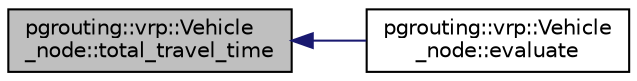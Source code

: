 digraph "pgrouting::vrp::Vehicle_node::total_travel_time"
{
  edge [fontname="Helvetica",fontsize="10",labelfontname="Helvetica",labelfontsize="10"];
  node [fontname="Helvetica",fontsize="10",shape=record];
  rankdir="LR";
  Node733 [label="pgrouting::vrp::Vehicle\l_node::total_travel_time",height=0.2,width=0.4,color="black", fillcolor="grey75", style="filled", fontcolor="black"];
  Node733 -> Node734 [dir="back",color="midnightblue",fontsize="10",style="solid",fontname="Helvetica"];
  Node734 [label="pgrouting::vrp::Vehicle\l_node::evaluate",height=0.2,width=0.4,color="black", fillcolor="white", style="filled",URL="$classpgrouting_1_1vrp_1_1Vehicle__node.html#ae31aa1d703cda83218f673c0a9a21340"];
}
